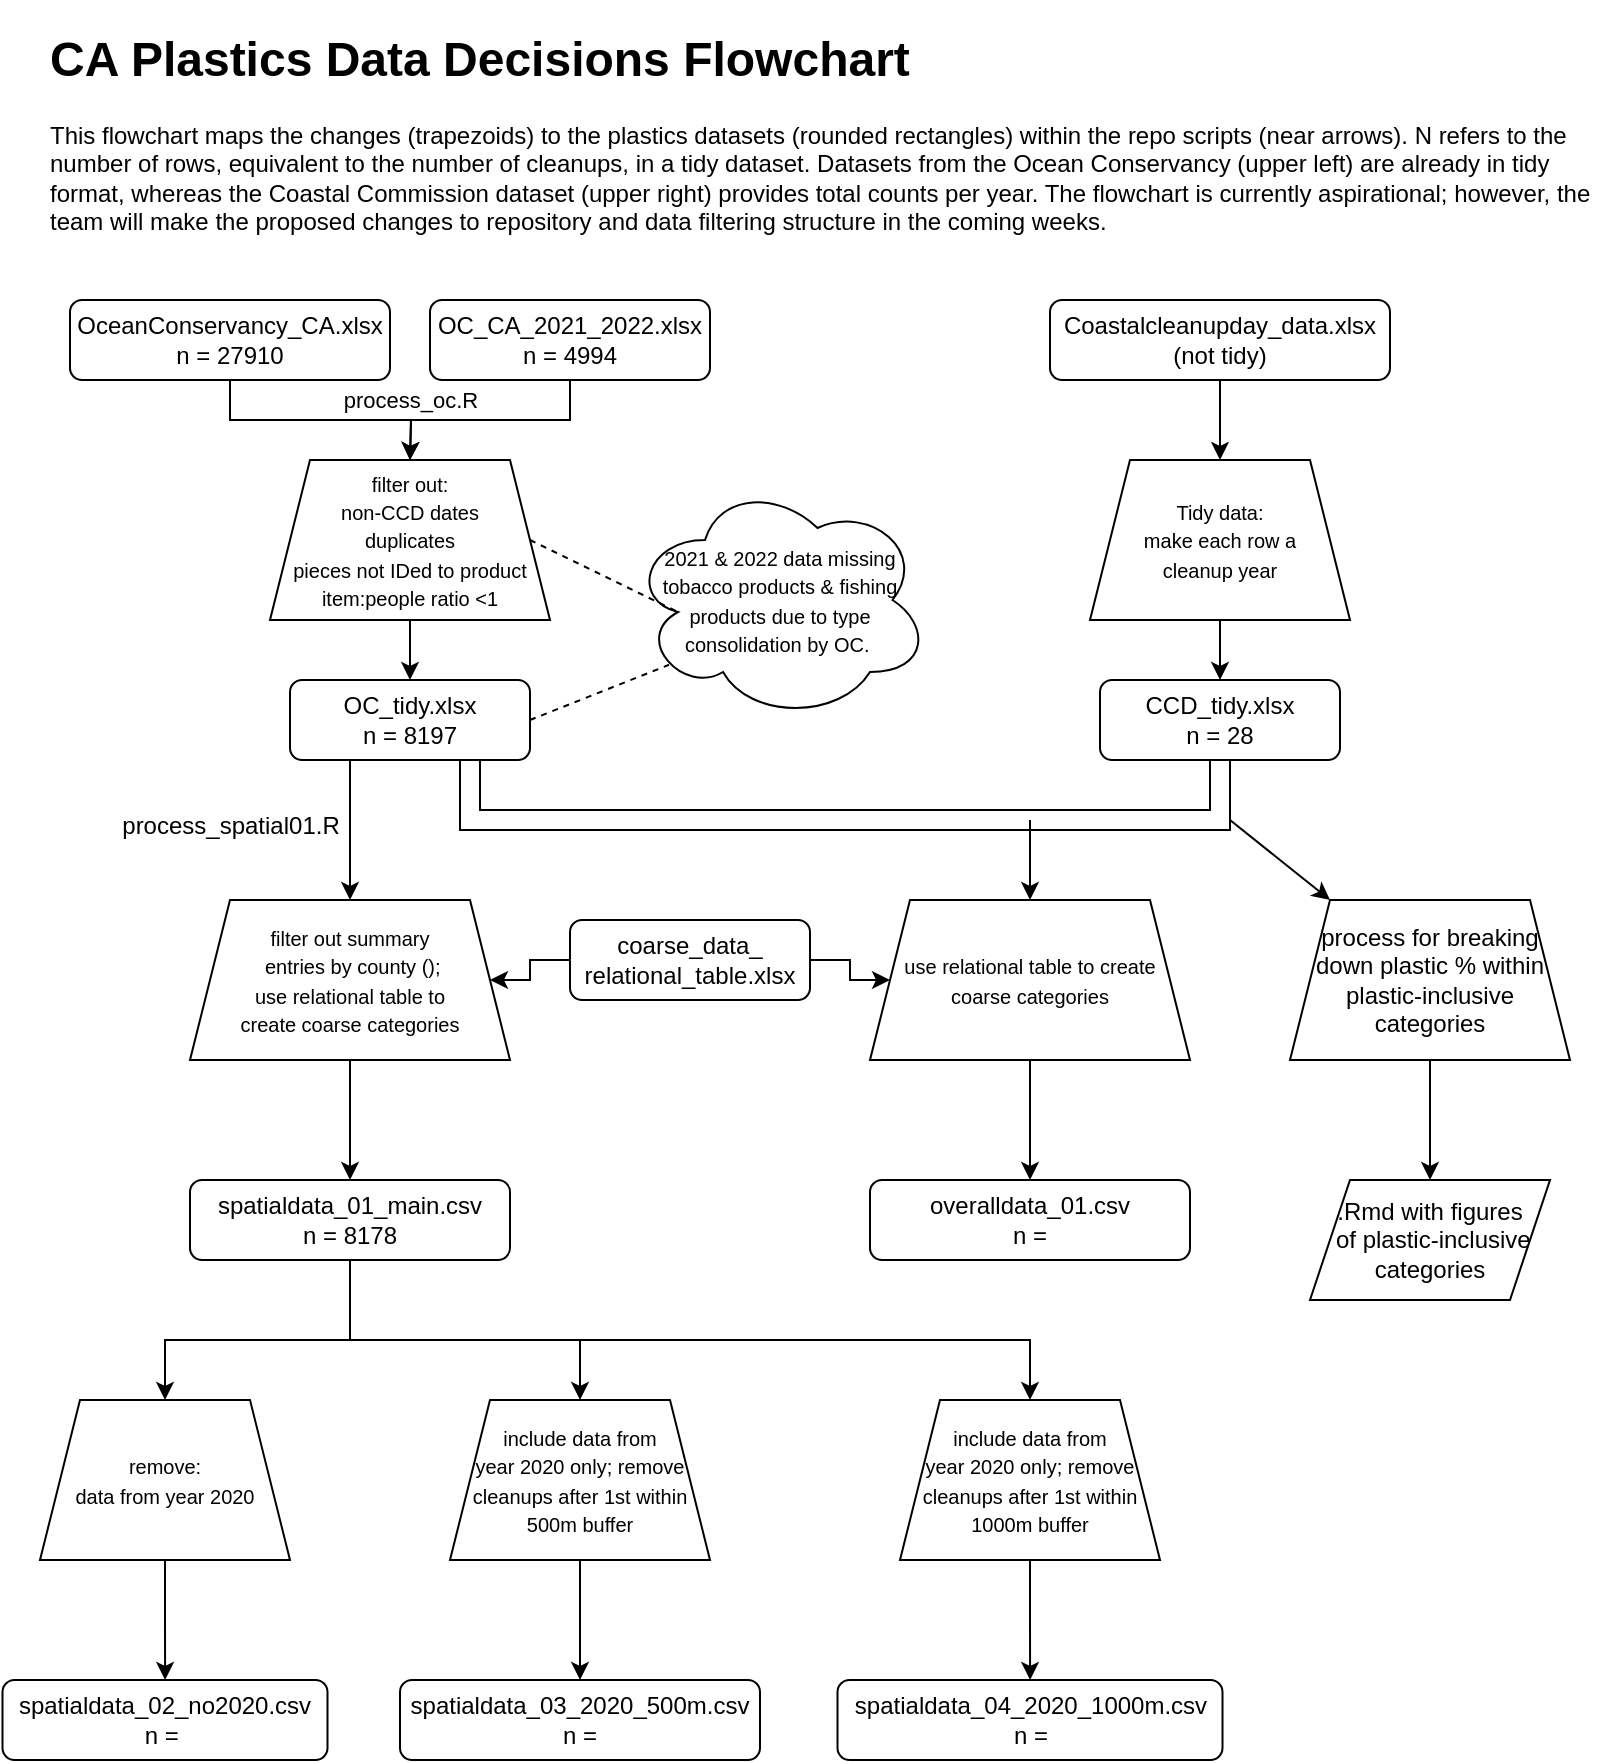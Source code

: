 <mxfile version="21.5.2" type="github">
  <diagram id="KmVtqLzW4ApFImbiAwLT" name="Page-1">
    <mxGraphModel dx="547" dy="350" grid="1" gridSize="10" guides="1" tooltips="1" connect="1" arrows="1" fold="1" page="1" pageScale="1" pageWidth="827" pageHeight="1169" math="0" shadow="0">
      <root>
        <mxCell id="WIyWlLk6GJQsqaUBKTNV-0" />
        <mxCell id="WIyWlLk6GJQsqaUBKTNV-1" parent="WIyWlLk6GJQsqaUBKTNV-0" />
        <mxCell id="0ckBEmZJfg3MdC0GSqfd-37" value="" style="edgeStyle=orthogonalEdgeStyle;rounded=0;orthogonalLoop=1;jettySize=auto;html=1;" parent="WIyWlLk6GJQsqaUBKTNV-1" source="0ckBEmZJfg3MdC0GSqfd-4" target="0ckBEmZJfg3MdC0GSqfd-36" edge="1">
          <mxGeometry relative="1" as="geometry" />
        </mxCell>
        <mxCell id="0ckBEmZJfg3MdC0GSqfd-4" value="&lt;font style=&quot;font-size: 10px;&quot;&gt;use relational table to create coarse categories&lt;/font&gt;" style="shape=trapezoid;perimeter=trapezoidPerimeter;whiteSpace=wrap;html=1;fixedSize=1;" parent="WIyWlLk6GJQsqaUBKTNV-1" vertex="1">
          <mxGeometry x="440" y="460" width="160" height="80" as="geometry" />
        </mxCell>
        <mxCell id="0ckBEmZJfg3MdC0GSqfd-18" value="process_oc.R" style="edgeStyle=orthogonalEdgeStyle;rounded=0;orthogonalLoop=1;jettySize=auto;html=1;exitX=0.5;exitY=1;exitDx=0;exitDy=0;" parent="WIyWlLk6GJQsqaUBKTNV-1" source="0ckBEmZJfg3MdC0GSqfd-15" edge="1">
          <mxGeometry x="0.686" y="10" relative="1" as="geometry">
            <mxPoint x="210" y="240" as="targetPoint" />
            <mxPoint as="offset" />
          </mxGeometry>
        </mxCell>
        <mxCell id="0ckBEmZJfg3MdC0GSqfd-15" value="OceanConservancy_CA.xlsx&lt;br&gt;n = 27910" style="rounded=1;whiteSpace=wrap;html=1;" parent="WIyWlLk6GJQsqaUBKTNV-1" vertex="1">
          <mxGeometry x="40" y="160" width="160" height="40" as="geometry" />
        </mxCell>
        <mxCell id="0ckBEmZJfg3MdC0GSqfd-17" style="edgeStyle=orthogonalEdgeStyle;rounded=0;orthogonalLoop=1;jettySize=auto;html=1;exitX=0.5;exitY=1;exitDx=0;exitDy=0;" parent="WIyWlLk6GJQsqaUBKTNV-1" source="0ckBEmZJfg3MdC0GSqfd-16" edge="1">
          <mxGeometry relative="1" as="geometry">
            <mxPoint x="210" y="240" as="targetPoint" />
          </mxGeometry>
        </mxCell>
        <mxCell id="0ckBEmZJfg3MdC0GSqfd-16" value="OC_CA_2021_2022.xlsx&lt;br&gt;n = 4994" style="rounded=1;whiteSpace=wrap;html=1;" parent="WIyWlLk6GJQsqaUBKTNV-1" vertex="1">
          <mxGeometry x="220" y="160" width="140" height="40" as="geometry" />
        </mxCell>
        <mxCell id="0ckBEmZJfg3MdC0GSqfd-20" style="edgeStyle=orthogonalEdgeStyle;rounded=0;orthogonalLoop=1;jettySize=auto;html=1;exitX=0.5;exitY=1;exitDx=0;exitDy=0;" parent="WIyWlLk6GJQsqaUBKTNV-1" source="0ckBEmZJfg3MdC0GSqfd-19" edge="1">
          <mxGeometry relative="1" as="geometry">
            <mxPoint x="210" y="350" as="targetPoint" />
          </mxGeometry>
        </mxCell>
        <mxCell id="0ckBEmZJfg3MdC0GSqfd-19" value="&lt;font style=&quot;font-size: 10px;&quot;&gt;filter out:&lt;br&gt;non-CCD dates&lt;br&gt;duplicates&lt;br&gt;pieces not IDed to product&lt;br&gt;item:people ratio &amp;lt;1&lt;br&gt;&lt;/font&gt;" style="shape=trapezoid;perimeter=trapezoidPerimeter;whiteSpace=wrap;html=1;fixedSize=1;" parent="WIyWlLk6GJQsqaUBKTNV-1" vertex="1">
          <mxGeometry x="140" y="240" width="140" height="80" as="geometry" />
        </mxCell>
        <mxCell id="0ckBEmZJfg3MdC0GSqfd-33" value="" style="edgeStyle=orthogonalEdgeStyle;rounded=0;orthogonalLoop=1;jettySize=auto;html=1;exitX=0.25;exitY=1;exitDx=0;exitDy=0;" parent="WIyWlLk6GJQsqaUBKTNV-1" source="0ckBEmZJfg3MdC0GSqfd-21" target="0ckBEmZJfg3MdC0GSqfd-32" edge="1">
          <mxGeometry relative="1" as="geometry" />
        </mxCell>
        <mxCell id="0ckBEmZJfg3MdC0GSqfd-21" value="OC_tidy.xlsx&lt;br&gt;n = 8197" style="rounded=1;whiteSpace=wrap;html=1;" parent="WIyWlLk6GJQsqaUBKTNV-1" vertex="1">
          <mxGeometry x="150" y="350" width="120" height="40" as="geometry" />
        </mxCell>
        <mxCell id="0ckBEmZJfg3MdC0GSqfd-27" value="" style="edgeStyle=orthogonalEdgeStyle;rounded=0;orthogonalLoop=1;jettySize=auto;html=1;" parent="WIyWlLk6GJQsqaUBKTNV-1" source="0ckBEmZJfg3MdC0GSqfd-23" target="0ckBEmZJfg3MdC0GSqfd-24" edge="1">
          <mxGeometry relative="1" as="geometry" />
        </mxCell>
        <mxCell id="0ckBEmZJfg3MdC0GSqfd-23" value="Coastalcleanupday_data.xlsx&lt;br&gt;(not tidy)" style="rounded=1;whiteSpace=wrap;html=1;" parent="WIyWlLk6GJQsqaUBKTNV-1" vertex="1">
          <mxGeometry x="530" y="160" width="170" height="40" as="geometry" />
        </mxCell>
        <mxCell id="0ckBEmZJfg3MdC0GSqfd-26" value="" style="edgeStyle=orthogonalEdgeStyle;rounded=0;orthogonalLoop=1;jettySize=auto;html=1;" parent="WIyWlLk6GJQsqaUBKTNV-1" source="0ckBEmZJfg3MdC0GSqfd-24" target="0ckBEmZJfg3MdC0GSqfd-25" edge="1">
          <mxGeometry relative="1" as="geometry" />
        </mxCell>
        <mxCell id="0ckBEmZJfg3MdC0GSqfd-24" value="&lt;font style=&quot;font-size: 10px;&quot;&gt;Tidy data:&lt;br&gt;make each row a &lt;br&gt;cleanup year&lt;/font&gt;" style="shape=trapezoid;perimeter=trapezoidPerimeter;whiteSpace=wrap;html=1;fixedSize=1;" parent="WIyWlLk6GJQsqaUBKTNV-1" vertex="1">
          <mxGeometry x="550" y="240" width="130" height="80" as="geometry" />
        </mxCell>
        <mxCell id="0ckBEmZJfg3MdC0GSqfd-25" value="CCD_tidy.xlsx&lt;br&gt;n = 28" style="rounded=1;whiteSpace=wrap;html=1;" parent="WIyWlLk6GJQsqaUBKTNV-1" vertex="1">
          <mxGeometry x="555" y="350" width="120" height="40" as="geometry" />
        </mxCell>
        <mxCell id="0ckBEmZJfg3MdC0GSqfd-28" value="" style="shape=link;html=1;rounded=0;entryX=0.5;entryY=1;entryDx=0;entryDy=0;exitX=0.75;exitY=1;exitDx=0;exitDy=0;width=-10;" parent="WIyWlLk6GJQsqaUBKTNV-1" source="0ckBEmZJfg3MdC0GSqfd-21" target="0ckBEmZJfg3MdC0GSqfd-25" edge="1">
          <mxGeometry width="100" relative="1" as="geometry">
            <mxPoint x="350" y="520" as="sourcePoint" />
            <mxPoint x="450" y="520" as="targetPoint" />
            <Array as="points">
              <mxPoint x="240" y="420" />
              <mxPoint x="430" y="420" />
              <mxPoint x="615" y="420" />
            </Array>
          </mxGeometry>
        </mxCell>
        <mxCell id="0ckBEmZJfg3MdC0GSqfd-35" value="" style="edgeStyle=orthogonalEdgeStyle;rounded=0;orthogonalLoop=1;jettySize=auto;html=1;" parent="WIyWlLk6GJQsqaUBKTNV-1" source="0ckBEmZJfg3MdC0GSqfd-32" target="0ckBEmZJfg3MdC0GSqfd-34" edge="1">
          <mxGeometry relative="1" as="geometry" />
        </mxCell>
        <mxCell id="0ckBEmZJfg3MdC0GSqfd-32" value="&lt;font style=&quot;font-size: 10px;&quot;&gt;filter out summary&lt;br&gt;&amp;nbsp;entries by county ();&lt;br&gt;&lt;/font&gt;&lt;font style=&quot;font-size: 10px;&quot;&gt;use relational table to &lt;br&gt;create coarse categories&lt;/font&gt;" style="shape=trapezoid;perimeter=trapezoidPerimeter;whiteSpace=wrap;html=1;fixedSize=1;rounded=0;" parent="WIyWlLk6GJQsqaUBKTNV-1" vertex="1">
          <mxGeometry x="100" y="460" width="160" height="80" as="geometry" />
        </mxCell>
        <mxCell id="Doy-RdufKVe3I3clA72O-5" style="edgeStyle=orthogonalEdgeStyle;rounded=0;orthogonalLoop=1;jettySize=auto;html=1;exitX=0.5;exitY=1;exitDx=0;exitDy=0;entryX=0.5;entryY=0;entryDx=0;entryDy=0;" parent="WIyWlLk6GJQsqaUBKTNV-1" source="0ckBEmZJfg3MdC0GSqfd-34" target="Doy-RdufKVe3I3clA72O-0" edge="1">
          <mxGeometry relative="1" as="geometry">
            <Array as="points">
              <mxPoint x="180" y="680" />
              <mxPoint x="88" y="680" />
            </Array>
          </mxGeometry>
        </mxCell>
        <mxCell id="Doy-RdufKVe3I3clA72O-6" style="edgeStyle=orthogonalEdgeStyle;rounded=0;orthogonalLoop=1;jettySize=auto;html=1;exitX=0.5;exitY=1;exitDx=0;exitDy=0;entryX=0.5;entryY=0;entryDx=0;entryDy=0;" parent="WIyWlLk6GJQsqaUBKTNV-1" source="0ckBEmZJfg3MdC0GSqfd-34" target="Doy-RdufKVe3I3clA72O-3" edge="1">
          <mxGeometry relative="1" as="geometry">
            <Array as="points">
              <mxPoint x="180" y="680" />
              <mxPoint x="520" y="680" />
            </Array>
          </mxGeometry>
        </mxCell>
        <mxCell id="0ckBEmZJfg3MdC0GSqfd-34" value="spatialdata_01_main.csv&lt;br&gt;n = 8178" style="rounded=1;whiteSpace=wrap;html=1;fontSize=12;glass=0;strokeWidth=1;shadow=0;" parent="WIyWlLk6GJQsqaUBKTNV-1" vertex="1">
          <mxGeometry x="100" y="600" width="160" height="40" as="geometry" />
        </mxCell>
        <mxCell id="0ckBEmZJfg3MdC0GSqfd-36" value="overalldata_01.csv&lt;br&gt;n =" style="rounded=1;whiteSpace=wrap;html=1;fontSize=12;glass=0;strokeWidth=1;shadow=0;" parent="WIyWlLk6GJQsqaUBKTNV-1" vertex="1">
          <mxGeometry x="440" y="600" width="160" height="40" as="geometry" />
        </mxCell>
        <mxCell id="0ckBEmZJfg3MdC0GSqfd-38" value="&lt;h1&gt;CA Plastics Data Decisions Flowchart&lt;/h1&gt;&lt;p&gt;This flowchart maps the changes (trapezoids) to the plastics datasets (rounded rectangles) within the repo scripts (near arrows). N refers to the number of rows, equivalent to the number of cleanups, in a tidy dataset. Datasets from the Ocean Conservancy (upper left) are already in tidy format, whereas the Coastal Commission dataset (upper right) provides total counts per year. The flowchart is currently aspirational; however, the team will make the proposed changes to repository and data filtering structure in the coming weeks.&lt;/p&gt;" style="text;html=1;strokeColor=none;fillColor=none;spacing=5;spacingTop=-20;whiteSpace=wrap;overflow=hidden;rounded=0;" parent="WIyWlLk6GJQsqaUBKTNV-1" vertex="1">
          <mxGeometry x="25" y="20" width="785" height="120" as="geometry" />
        </mxCell>
        <mxCell id="Doy-RdufKVe3I3clA72O-14" value="" style="edgeStyle=orthogonalEdgeStyle;rounded=0;orthogonalLoop=1;jettySize=auto;html=1;" parent="WIyWlLk6GJQsqaUBKTNV-1" source="Doy-RdufKVe3I3clA72O-0" target="Doy-RdufKVe3I3clA72O-1" edge="1">
          <mxGeometry relative="1" as="geometry" />
        </mxCell>
        <mxCell id="Doy-RdufKVe3I3clA72O-0" value="&lt;font style=&quot;font-size: 10px;&quot;&gt;remove: &lt;br&gt;data from year 2020&lt;/font&gt;" style="shape=trapezoid;perimeter=trapezoidPerimeter;whiteSpace=wrap;html=1;fixedSize=1;" parent="WIyWlLk6GJQsqaUBKTNV-1" vertex="1">
          <mxGeometry x="25" y="710" width="125" height="80" as="geometry" />
        </mxCell>
        <mxCell id="Doy-RdufKVe3I3clA72O-1" value="spatialdata_02_no2020.csv&lt;br&gt;n =&amp;nbsp;" style="rounded=1;whiteSpace=wrap;html=1;" parent="WIyWlLk6GJQsqaUBKTNV-1" vertex="1">
          <mxGeometry x="6.25" y="850" width="162.5" height="40" as="geometry" />
        </mxCell>
        <mxCell id="Doy-RdufKVe3I3clA72O-15" value="" style="edgeStyle=orthogonalEdgeStyle;rounded=0;orthogonalLoop=1;jettySize=auto;html=1;" parent="WIyWlLk6GJQsqaUBKTNV-1" source="Doy-RdufKVe3I3clA72O-2" target="Doy-RdufKVe3I3clA72O-12" edge="1">
          <mxGeometry relative="1" as="geometry" />
        </mxCell>
        <mxCell id="Doy-RdufKVe3I3clA72O-2" value="&lt;font style=&quot;font-size: 10px;&quot;&gt;include data from &lt;br&gt;year 2020 only; remove cleanups after 1st within 500m buffer&lt;/font&gt;" style="shape=trapezoid;perimeter=trapezoidPerimeter;whiteSpace=wrap;html=1;fixedSize=1;" parent="WIyWlLk6GJQsqaUBKTNV-1" vertex="1">
          <mxGeometry x="230" y="710" width="130" height="80" as="geometry" />
        </mxCell>
        <mxCell id="Doy-RdufKVe3I3clA72O-16" value="" style="edgeStyle=orthogonalEdgeStyle;rounded=0;orthogonalLoop=1;jettySize=auto;html=1;" parent="WIyWlLk6GJQsqaUBKTNV-1" source="Doy-RdufKVe3I3clA72O-3" target="Doy-RdufKVe3I3clA72O-13" edge="1">
          <mxGeometry relative="1" as="geometry" />
        </mxCell>
        <mxCell id="Doy-RdufKVe3I3clA72O-3" value="&lt;font style=&quot;font-size: 10px;&quot;&gt;include data from &lt;br&gt;year 2020 only; remove cleanups after 1st within 1000m buffer&lt;/font&gt;" style="shape=trapezoid;perimeter=trapezoidPerimeter;whiteSpace=wrap;html=1;fixedSize=1;" parent="WIyWlLk6GJQsqaUBKTNV-1" vertex="1">
          <mxGeometry x="455" y="710" width="130" height="80" as="geometry" />
        </mxCell>
        <mxCell id="Doy-RdufKVe3I3clA72O-12" value="spatialdata_03_2020_500m.csv&lt;br&gt;n =" style="rounded=1;whiteSpace=wrap;html=1;" parent="WIyWlLk6GJQsqaUBKTNV-1" vertex="1">
          <mxGeometry x="205" y="850" width="180" height="40" as="geometry" />
        </mxCell>
        <mxCell id="Doy-RdufKVe3I3clA72O-13" value="spatialdata_04_2020_1000m.csv&lt;br&gt;n =" style="rounded=1;whiteSpace=wrap;html=1;" parent="WIyWlLk6GJQsqaUBKTNV-1" vertex="1">
          <mxGeometry x="423.75" y="850" width="192.5" height="40" as="geometry" />
        </mxCell>
        <mxCell id="Doy-RdufKVe3I3clA72O-18" value="" style="endArrow=classic;html=1;rounded=0;entryX=0.5;entryY=0;entryDx=0;entryDy=0;" parent="WIyWlLk6GJQsqaUBKTNV-1" target="Doy-RdufKVe3I3clA72O-2" edge="1">
          <mxGeometry width="50" height="50" relative="1" as="geometry">
            <mxPoint x="295" y="680" as="sourcePoint" />
            <mxPoint x="360" y="490" as="targetPoint" />
          </mxGeometry>
        </mxCell>
        <mxCell id="Doy-RdufKVe3I3clA72O-20" value="" style="endArrow=classic;html=1;rounded=0;entryX=0.5;entryY=0;entryDx=0;entryDy=0;" parent="WIyWlLk6GJQsqaUBKTNV-1" target="0ckBEmZJfg3MdC0GSqfd-4" edge="1">
          <mxGeometry width="50" height="50" relative="1" as="geometry">
            <mxPoint x="520" y="420" as="sourcePoint" />
            <mxPoint x="510" y="360" as="targetPoint" />
          </mxGeometry>
        </mxCell>
        <mxCell id="6ZiwP4YcPLvlVtugo5Tx-0" value="&lt;span style=&quot;font-size: 10px;&quot;&gt;2021 &amp;amp; 2022 data missing tobacco products &amp;amp; fishing products due to type consolidation by OC.&amp;nbsp;&lt;/span&gt;" style="ellipse;shape=cloud;whiteSpace=wrap;html=1;" vertex="1" parent="WIyWlLk6GJQsqaUBKTNV-1">
          <mxGeometry x="320" y="250" width="150" height="120" as="geometry" />
        </mxCell>
        <mxCell id="6ZiwP4YcPLvlVtugo5Tx-1" value="" style="endArrow=none;dashed=1;html=1;rounded=0;entryX=0.16;entryY=0.55;entryDx=0;entryDy=0;entryPerimeter=0;exitX=1;exitY=0.5;exitDx=0;exitDy=0;" edge="1" parent="WIyWlLk6GJQsqaUBKTNV-1" source="0ckBEmZJfg3MdC0GSqfd-19" target="6ZiwP4YcPLvlVtugo5Tx-0">
          <mxGeometry width="50" height="50" relative="1" as="geometry">
            <mxPoint x="390" y="320" as="sourcePoint" />
            <mxPoint x="440" y="270" as="targetPoint" />
          </mxGeometry>
        </mxCell>
        <mxCell id="6ZiwP4YcPLvlVtugo5Tx-2" value="" style="endArrow=none;dashed=1;html=1;rounded=0;entryX=0.13;entryY=0.77;entryDx=0;entryDy=0;entryPerimeter=0;exitX=1;exitY=0.5;exitDx=0;exitDy=0;" edge="1" parent="WIyWlLk6GJQsqaUBKTNV-1" source="0ckBEmZJfg3MdC0GSqfd-21" target="6ZiwP4YcPLvlVtugo5Tx-0">
          <mxGeometry width="50" height="50" relative="1" as="geometry">
            <mxPoint x="390" y="320" as="sourcePoint" />
            <mxPoint x="440" y="270" as="targetPoint" />
          </mxGeometry>
        </mxCell>
        <mxCell id="6ZiwP4YcPLvlVtugo5Tx-4" value="" style="edgeStyle=orthogonalEdgeStyle;rounded=0;orthogonalLoop=1;jettySize=auto;html=1;" edge="1" parent="WIyWlLk6GJQsqaUBKTNV-1" source="6ZiwP4YcPLvlVtugo5Tx-3" target="0ckBEmZJfg3MdC0GSqfd-4">
          <mxGeometry relative="1" as="geometry" />
        </mxCell>
        <mxCell id="6ZiwP4YcPLvlVtugo5Tx-5" value="" style="edgeStyle=orthogonalEdgeStyle;rounded=0;orthogonalLoop=1;jettySize=auto;html=1;" edge="1" parent="WIyWlLk6GJQsqaUBKTNV-1" source="6ZiwP4YcPLvlVtugo5Tx-3" target="0ckBEmZJfg3MdC0GSqfd-32">
          <mxGeometry relative="1" as="geometry" />
        </mxCell>
        <mxCell id="6ZiwP4YcPLvlVtugo5Tx-3" value="coarse_data_&lt;br&gt;relational_table.xlsx" style="rounded=1;whiteSpace=wrap;html=1;" vertex="1" parent="WIyWlLk6GJQsqaUBKTNV-1">
          <mxGeometry x="290" y="470" width="120" height="40" as="geometry" />
        </mxCell>
        <mxCell id="6ZiwP4YcPLvlVtugo5Tx-6" value="process_spatial01.R" style="text;html=1;align=center;verticalAlign=middle;resizable=0;points=[];autosize=1;strokeColor=none;fillColor=none;" vertex="1" parent="WIyWlLk6GJQsqaUBKTNV-1">
          <mxGeometry x="55" y="408" width="130" height="30" as="geometry" />
        </mxCell>
        <mxCell id="6ZiwP4YcPLvlVtugo5Tx-7" value="" style="endArrow=classic;html=1;rounded=0;" edge="1" parent="WIyWlLk6GJQsqaUBKTNV-1" target="6ZiwP4YcPLvlVtugo5Tx-8">
          <mxGeometry width="50" height="50" relative="1" as="geometry">
            <mxPoint x="620" y="420" as="sourcePoint" />
            <mxPoint x="680" y="460" as="targetPoint" />
          </mxGeometry>
        </mxCell>
        <mxCell id="6ZiwP4YcPLvlVtugo5Tx-8" value="process for breaking down plastic % within plastic-inclusive categories" style="shape=trapezoid;perimeter=trapezoidPerimeter;whiteSpace=wrap;html=1;fixedSize=1;" vertex="1" parent="WIyWlLk6GJQsqaUBKTNV-1">
          <mxGeometry x="650" y="460" width="140" height="80" as="geometry" />
        </mxCell>
        <mxCell id="6ZiwP4YcPLvlVtugo5Tx-9" value="" style="endArrow=classic;html=1;rounded=0;exitX=0.5;exitY=1;exitDx=0;exitDy=0;" edge="1" parent="WIyWlLk6GJQsqaUBKTNV-1" source="6ZiwP4YcPLvlVtugo5Tx-8">
          <mxGeometry width="50" height="50" relative="1" as="geometry">
            <mxPoint x="390" y="460" as="sourcePoint" />
            <mxPoint x="720" y="600" as="targetPoint" />
          </mxGeometry>
        </mxCell>
        <mxCell id="6ZiwP4YcPLvlVtugo5Tx-10" value="&lt;font style=&quot;font-size: 12px;&quot;&gt;.Rmd with figures&lt;br&gt;&amp;nbsp;of plastic-inclusive categories&lt;/font&gt;" style="shape=parallelogram;perimeter=parallelogramPerimeter;whiteSpace=wrap;html=1;fixedSize=1;" vertex="1" parent="WIyWlLk6GJQsqaUBKTNV-1">
          <mxGeometry x="660" y="600" width="120" height="60" as="geometry" />
        </mxCell>
      </root>
    </mxGraphModel>
  </diagram>
</mxfile>
